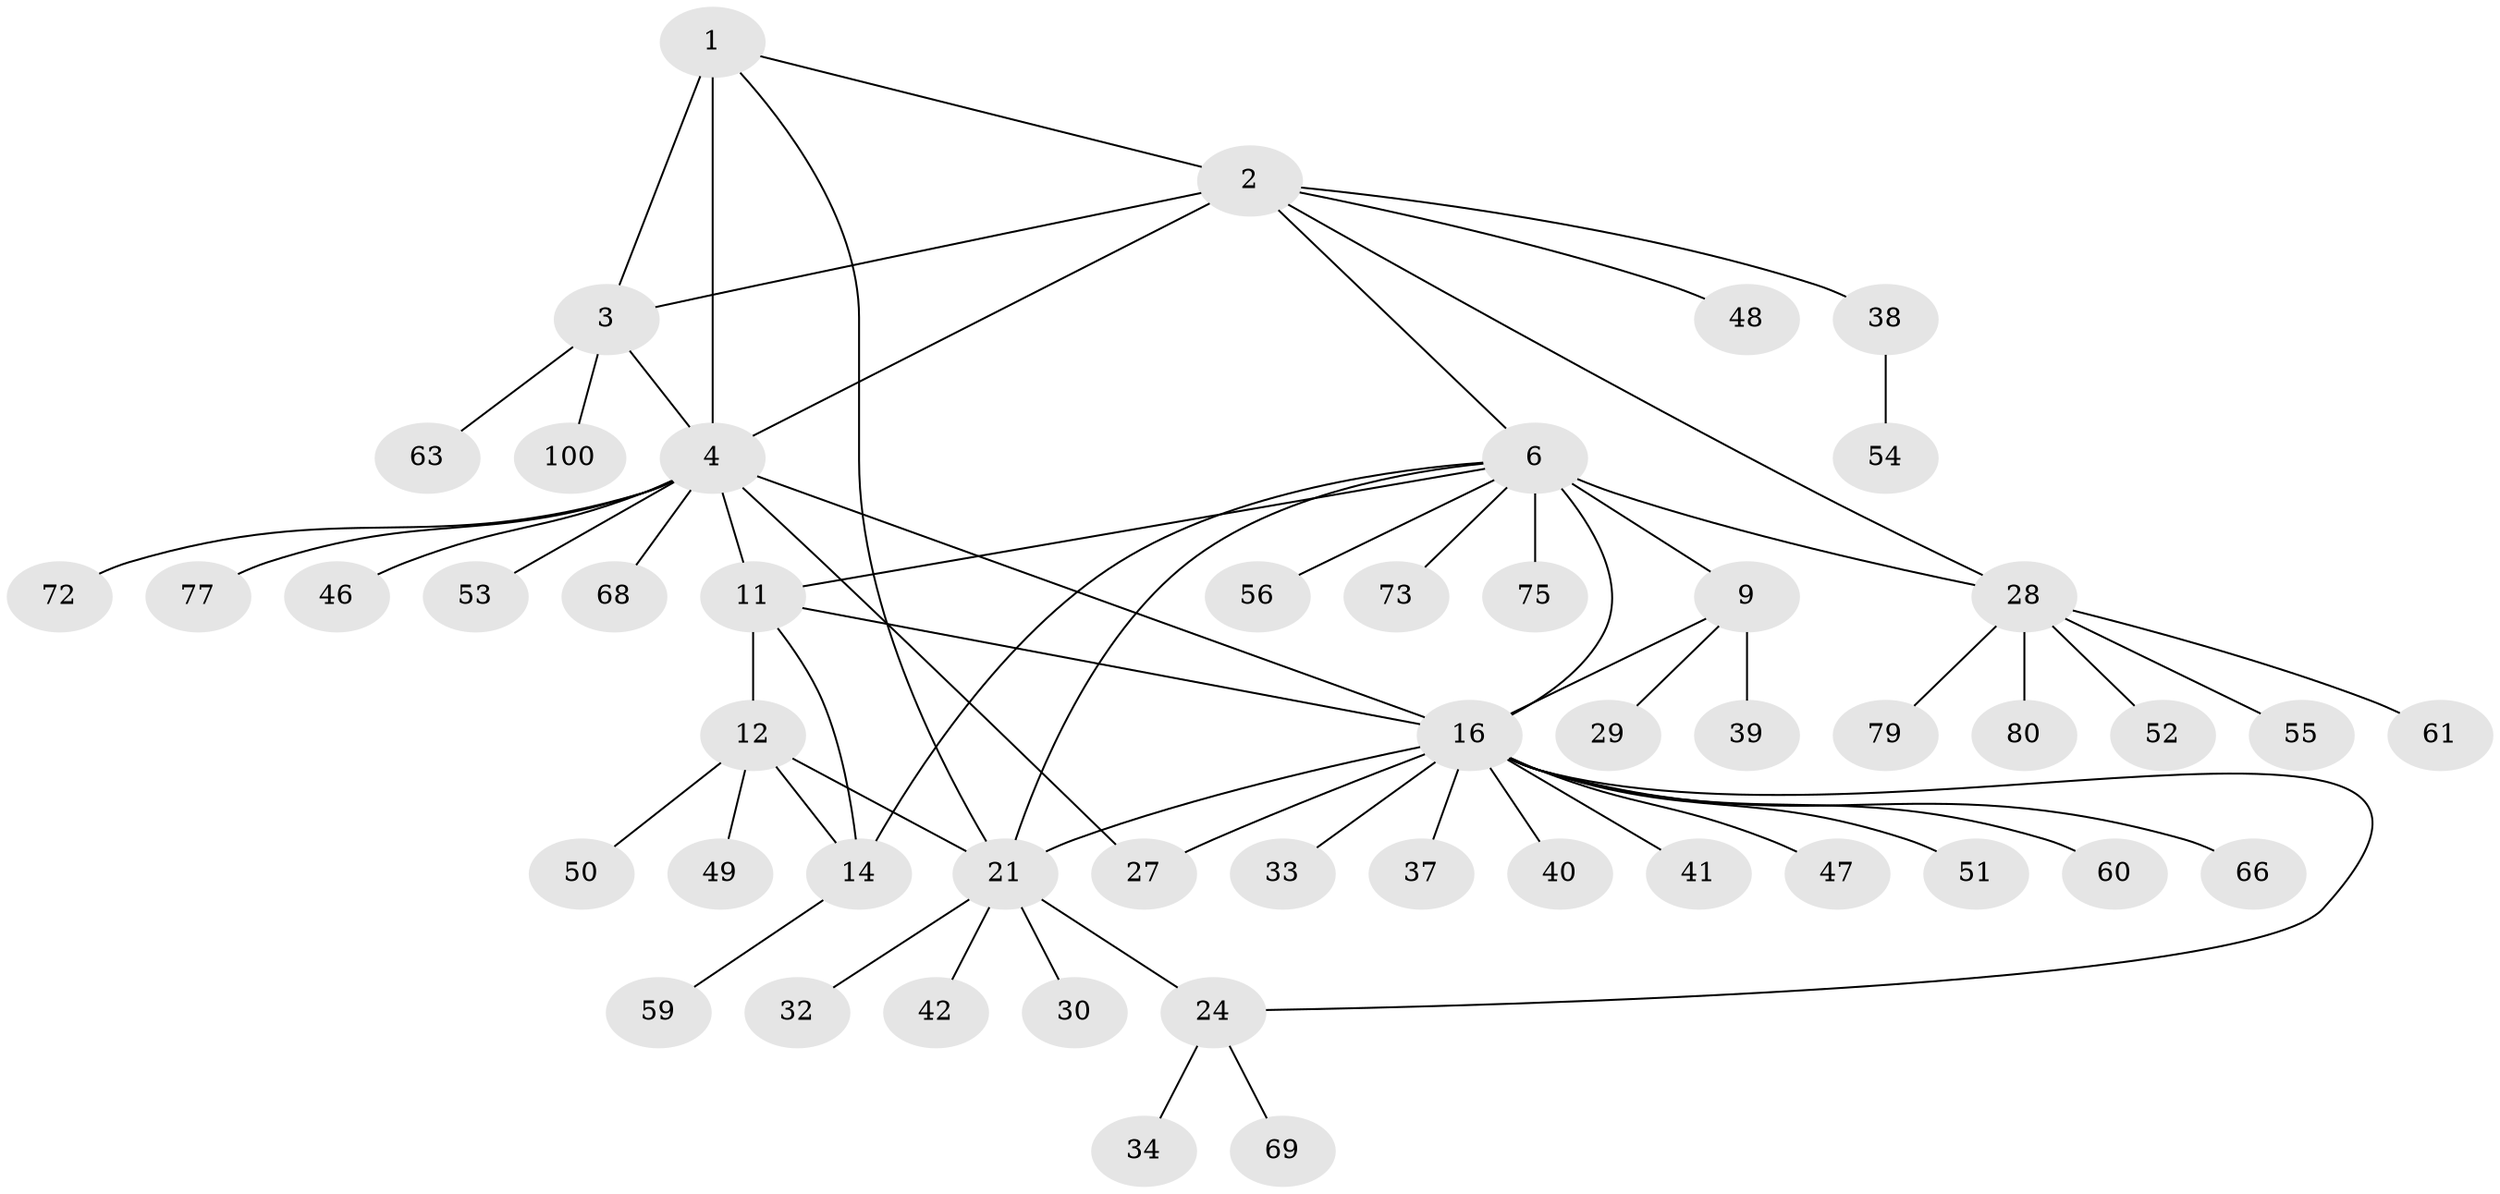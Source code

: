// original degree distribution, {5: 0.05, 9: 0.06, 6: 0.05, 7: 0.08, 11: 0.01, 12: 0.01, 8: 0.01, 1: 0.63, 2: 0.09, 3: 0.01}
// Generated by graph-tools (version 1.1) at 2025/16/03/09/25 04:16:06]
// undirected, 50 vertices, 64 edges
graph export_dot {
graph [start="1"]
  node [color=gray90,style=filled];
  1;
  2 [super="+81"];
  3;
  4 [super="+5"];
  6 [super="+35+43+7"];
  9 [super="+10+88"];
  11 [super="+96+15"];
  12 [super="+13+78"];
  14;
  16 [super="+18+19+17+20"];
  21 [super="+22+23"];
  24;
  27;
  28;
  29;
  30;
  32 [super="+93+65+76+82"];
  33;
  34;
  37;
  38;
  39;
  40;
  41;
  42;
  46;
  47;
  48;
  49;
  50;
  51;
  52;
  53;
  54;
  55 [super="+70"];
  56;
  59;
  60;
  61;
  63;
  66;
  68;
  69;
  72;
  73;
  75;
  77;
  79;
  80;
  100;
  1 -- 2;
  1 -- 3;
  1 -- 4 [weight=2];
  1 -- 21;
  2 -- 3;
  2 -- 4 [weight=2];
  2 -- 28;
  2 -- 38;
  2 -- 48;
  2 -- 6;
  3 -- 4 [weight=2];
  3 -- 63;
  3 -- 100;
  4 -- 11;
  4 -- 16;
  4 -- 27;
  4 -- 68;
  4 -- 72;
  4 -- 77;
  4 -- 46;
  4 -- 53;
  6 -- 9 [weight=6];
  6 -- 14;
  6 -- 73;
  6 -- 75;
  6 -- 28;
  6 -- 11;
  6 -- 16;
  6 -- 21;
  6 -- 56;
  9 -- 39;
  9 -- 16;
  9 -- 29;
  11 -- 12 [weight=4];
  11 -- 14 [weight=2];
  11 -- 16;
  12 -- 14 [weight=2];
  12 -- 50;
  12 -- 21 [weight=2];
  12 -- 49;
  14 -- 59;
  16 -- 33;
  16 -- 66;
  16 -- 40;
  16 -- 21 [weight=3];
  16 -- 24;
  16 -- 37;
  16 -- 47;
  16 -- 51;
  16 -- 27;
  16 -- 60;
  16 -- 41;
  21 -- 24 [weight=3];
  21 -- 30;
  21 -- 32;
  21 -- 42;
  24 -- 34;
  24 -- 69;
  28 -- 52;
  28 -- 55;
  28 -- 61;
  28 -- 79;
  28 -- 80;
  38 -- 54;
}
